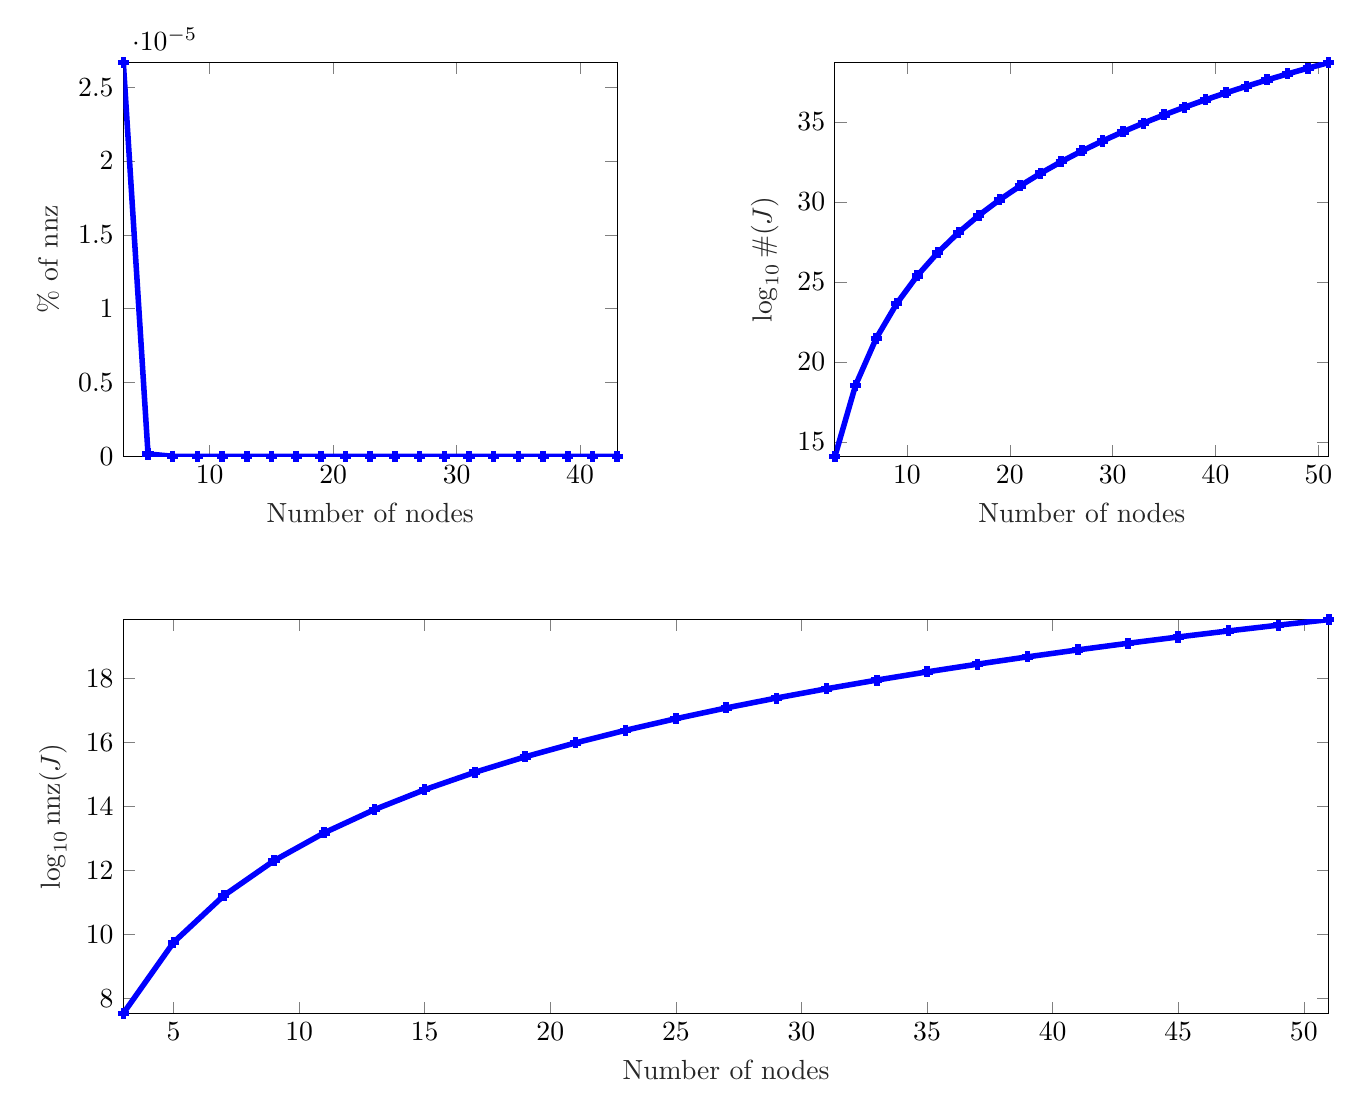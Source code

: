 % This file was created by matlab2tikz.
%
%The latest updates can be retrieved from
%  http://www.mathworks.com/matlabcentral/fileexchange/22022-matlab2tikz-matlab2tikz
%where you can also make suggestions and rate matlab2tikz.
%
\begin{tikzpicture}

\begin{axis}[%
width=2.469in,
height=1.969in,
at={(1.011in,3.427in)},
scale only axis,
xmin=3,
xmax=43,
xlabel style={font=\color{white!15!black}},
xlabel={Number of nodes},
ymin=7.305e-17,
ymax=2.667e-05,
ylabel style={font=\color{white!15!black}},
ylabel={\% of \textrm{nnz}},
axis background/.style={fill=white}
]
\addplot [color=blue, line width=2.0pt, mark=+, mark options={solid, blue}, forget plot]
  table[row sep=crcr]{%
3	2.667e-05\\
5	1.615e-07\\
7	5.585e-09\\
9	4.525e-10\\
11	6.084e-11\\
13	1.145e-11\\
15	2.737e-12\\
17	7.83e-13\\
19	2.575e-13\\
21	9.464e-14\\
23	3.811e-14\\
25	1.655e-14\\
27	7.667e-15\\
29	3.752e-15\\
31	1.926e-15\\
33	1.031e-15\\
35	5.723e-16\\
37	3.283e-16\\
39	1.939e-16\\
41	1.176e-16\\
43	7.305e-17\\
};
\end{axis}

\begin{axis}[%
width=2.469in,
height=1.969in,
at={(4.569in,3.427in)},
scale only axis,
xmin=3,
xmax=51,
xlabel style={font=\color{white!15!black}},
xlabel={Number of nodes},
ymin=14.102,
ymax=38.709,
ylabel style={font=\color{white!15!black}},
ylabel={$\log_{10} \#(J)$},
axis background/.style={fill=white}
]
\addplot [color=blue, line width=2.0pt, mark=+, mark options={solid, blue}, forget plot]
  table[row sep=crcr]{%
3	14.102\\
5	18.538\\
7	21.46\\
9	23.643\\
11	25.386\\
13	26.837\\
15	28.08\\
17	29.167\\
19	30.133\\
21	31.002\\
23	31.792\\
25	32.516\\
27	33.185\\
29	33.806\\
31	34.385\\
33	34.928\\
35	35.439\\
37	35.922\\
39	36.379\\
41	36.813\\
43	37.227\\
45	37.622\\
47	38.0\\
49	38.362\\
51	38.709\\
};
\end{axis}

\begin{axis}[%
width=6.028in,
height=1.969in,
at={(1.011in,0.642in)},
scale only axis,
xmin=3,
xmax=51,
xlabel style={font=\color{white!15!black}},
xlabel={Number of nodes},
ymin=7.528,
ymax=19.832,
ylabel style={font=\color{white!15!black}},
ylabel={$\log_{10} \mathrm{nnz}(J)$},
axis background/.style={fill=white}
]
\addplot [color=blue, line width=2.0pt, mark=+, mark options={solid, blue}, forget plot]
  table[row sep=crcr]{%
3	7.528\\
5	9.746\\
7	11.207\\
9	12.299\\
11	13.17\\
13	13.895\\
15	14.517\\
17	15.061\\
19	15.544\\
21	15.978\\
23	16.373\\
25	16.735\\
27	17.07\\
29	17.38\\
31	17.67\\
33	17.941\\
35	18.197\\
37	18.438\\
39	18.667\\
41	18.884\\
43	19.091\\
45	19.288\\
47	19.477\\
49	19.658\\
51	19.832\\
};
\end{axis}
\end{tikzpicture}%
